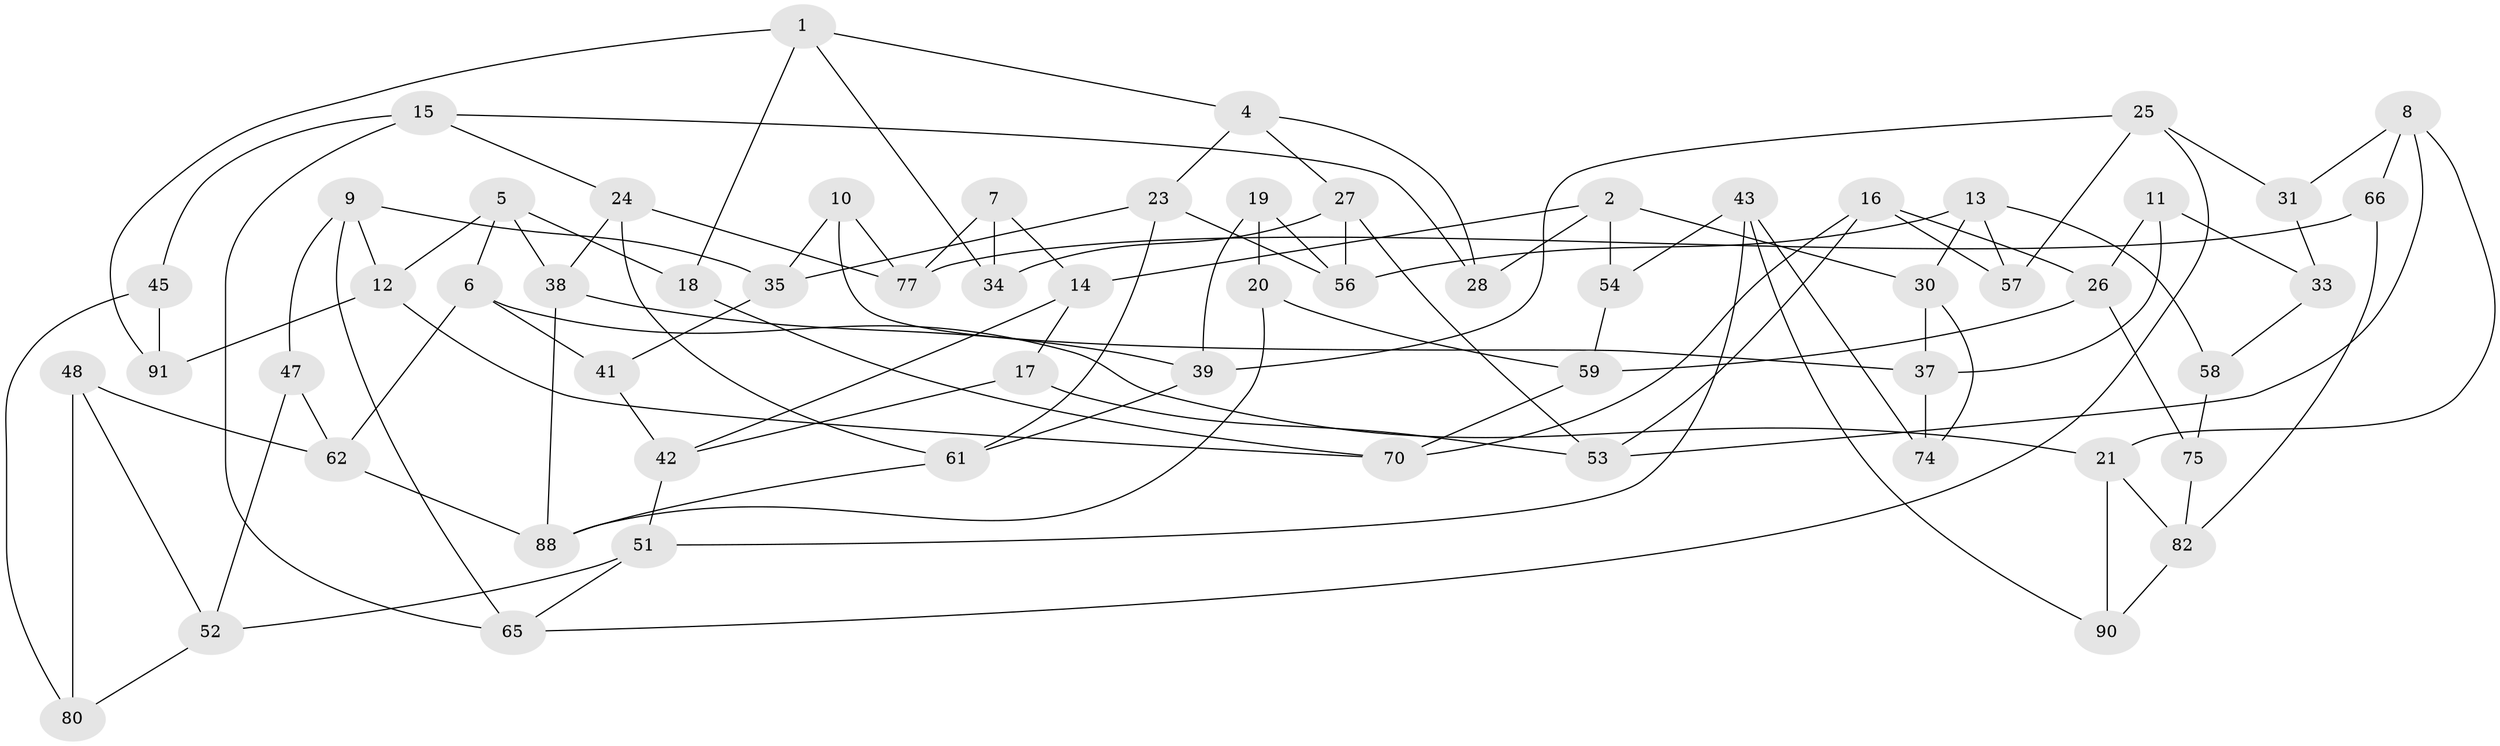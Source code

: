 // original degree distribution, {3: 1.0}
// Generated by graph-tools (version 1.1) at 2025/39/02/21/25 10:39:00]
// undirected, 61 vertices, 110 edges
graph export_dot {
graph [start="1"]
  node [color=gray90,style=filled];
  1 [super="+95"];
  2 [super="+3"];
  4 [super="+32"];
  5 [super="+29"];
  6 [super="+36"];
  7 [super="+40"];
  8 [super="+46"];
  9 [super="+44"];
  10;
  11;
  12 [super="+50"];
  13 [super="+96"];
  14 [super="+22"];
  15 [super="+67"];
  16 [super="+73"];
  17;
  18;
  19;
  20;
  21 [super="+49"];
  23 [super="+68"];
  24 [super="+78"];
  25 [super="+85"];
  26 [super="+60"];
  27 [super="+71"];
  28;
  30 [super="+55"];
  31;
  33;
  34 [super="+83"];
  35 [super="+64"];
  37 [super="+93"];
  38 [super="+97"];
  39 [super="+63"];
  41;
  42 [super="+98"];
  43 [super="+89"];
  45;
  47;
  48;
  51 [super="+100"];
  52 [super="+81"];
  53 [super="+94"];
  54;
  56 [super="+72"];
  57;
  58;
  59 [super="+92"];
  61 [super="+84"];
  62 [super="+87"];
  65 [super="+69"];
  66;
  70 [super="+76"];
  74;
  75;
  77 [super="+79"];
  80;
  82 [super="+86"];
  88 [super="+99"];
  90;
  91;
  1 -- 4;
  1 -- 91;
  1 -- 18;
  1 -- 34;
  2 -- 30;
  2 -- 54;
  2 -- 28;
  2 -- 14;
  4 -- 28;
  4 -- 27;
  4 -- 23;
  5 -- 18;
  5 -- 12;
  5 -- 38;
  5 -- 6;
  6 -- 21;
  6 -- 62;
  6 -- 41;
  7 -- 34 [weight=2];
  7 -- 77;
  7 -- 14;
  8 -- 31;
  8 -- 66;
  8 -- 53;
  8 -- 21;
  9 -- 35;
  9 -- 65;
  9 -- 12;
  9 -- 47;
  10 -- 77;
  10 -- 37;
  10 -- 35;
  11 -- 37;
  11 -- 33;
  11 -- 26;
  12 -- 91;
  12 -- 70;
  13 -- 56;
  13 -- 30;
  13 -- 57;
  13 -- 58;
  14 -- 17;
  14 -- 42;
  15 -- 28;
  15 -- 45;
  15 -- 24;
  15 -- 65;
  16 -- 57;
  16 -- 26;
  16 -- 53;
  16 -- 70;
  17 -- 42;
  17 -- 53;
  18 -- 70;
  19 -- 20;
  19 -- 56;
  19 -- 39;
  20 -- 59;
  20 -- 88;
  21 -- 90;
  21 -- 82;
  23 -- 56;
  23 -- 61;
  23 -- 35;
  24 -- 38;
  24 -- 61;
  24 -- 77;
  25 -- 57;
  25 -- 65;
  25 -- 31;
  25 -- 39;
  26 -- 75;
  26 -- 59;
  27 -- 56;
  27 -- 34;
  27 -- 53;
  30 -- 37;
  30 -- 74;
  31 -- 33;
  33 -- 58;
  35 -- 41;
  37 -- 74;
  38 -- 39;
  38 -- 88;
  39 -- 61;
  41 -- 42;
  42 -- 51;
  43 -- 54;
  43 -- 74;
  43 -- 51;
  43 -- 90;
  45 -- 91;
  45 -- 80;
  47 -- 52;
  47 -- 62;
  48 -- 80;
  48 -- 52;
  48 -- 62;
  51 -- 65;
  51 -- 52;
  52 -- 80;
  54 -- 59;
  58 -- 75;
  59 -- 70;
  61 -- 88;
  62 -- 88;
  66 -- 77;
  66 -- 82;
  75 -- 82;
  82 -- 90;
}
